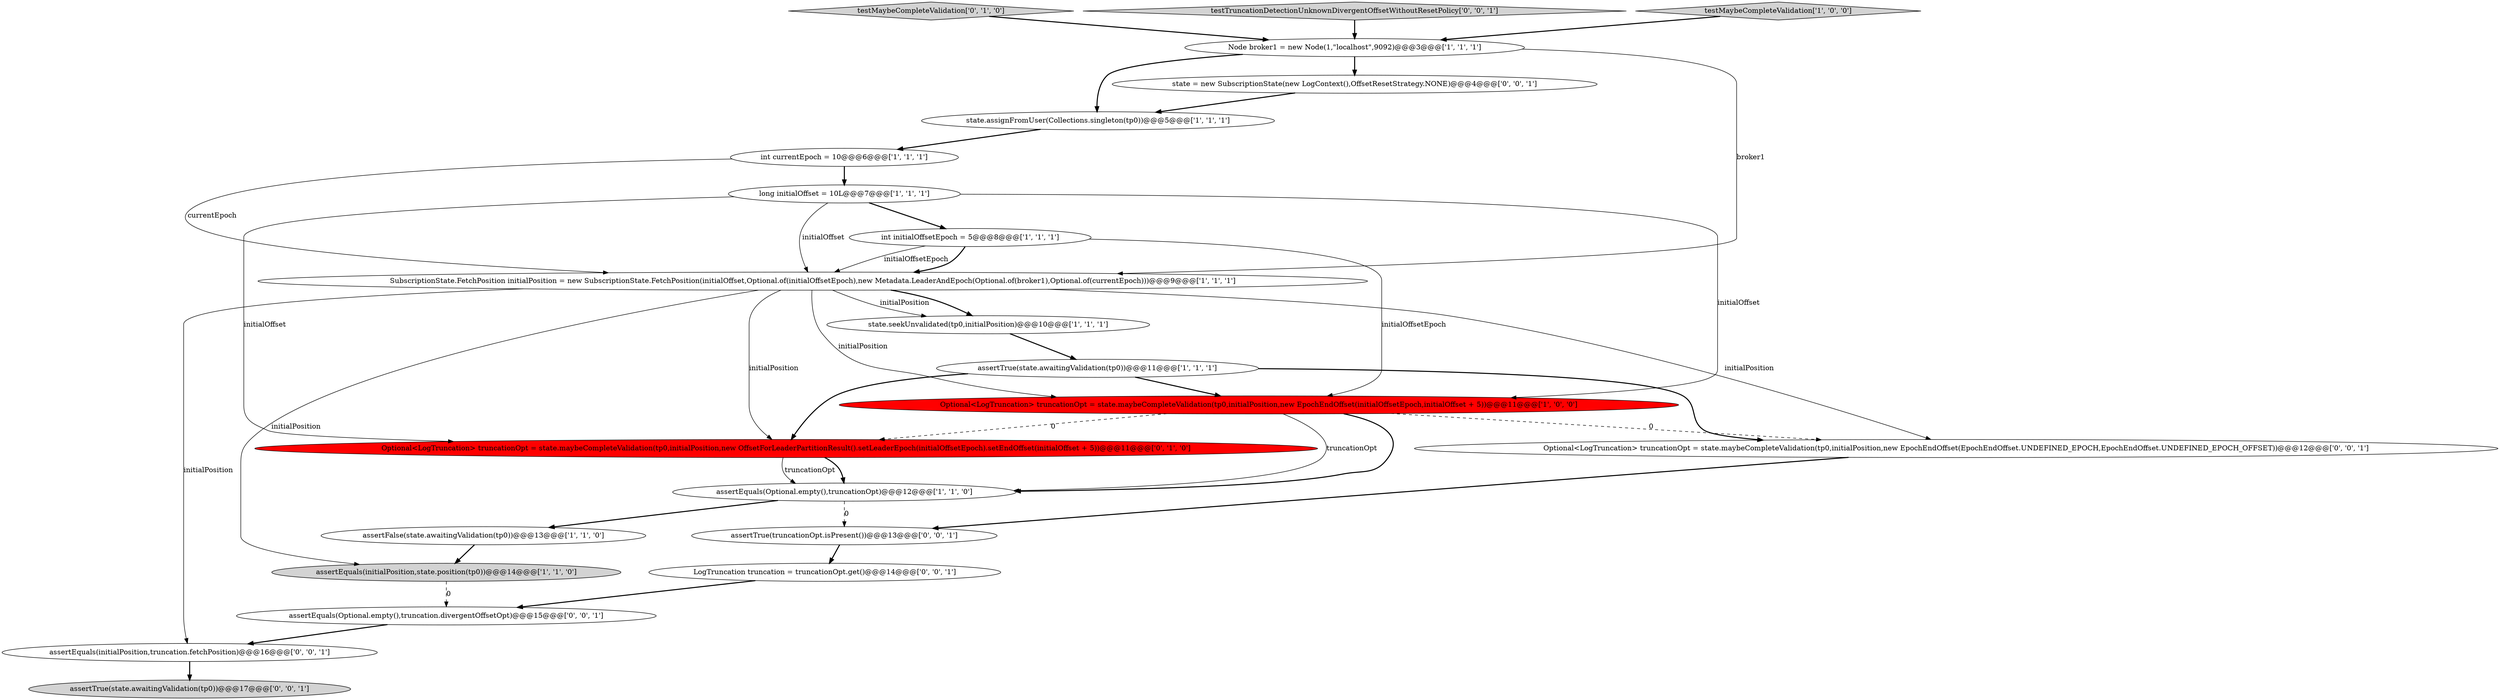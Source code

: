 digraph {
16 [style = filled, label = "LogTruncation truncation = truncationOpt.get()@@@14@@@['0', '0', '1']", fillcolor = white, shape = ellipse image = "AAA0AAABBB3BBB"];
3 [style = filled, label = "assertEquals(Optional.empty(),truncationOpt)@@@12@@@['1', '1', '0']", fillcolor = white, shape = ellipse image = "AAA0AAABBB1BBB"];
18 [style = filled, label = "state = new SubscriptionState(new LogContext(),OffsetResetStrategy.NONE)@@@4@@@['0', '0', '1']", fillcolor = white, shape = ellipse image = "AAA0AAABBB3BBB"];
5 [style = filled, label = "assertFalse(state.awaitingValidation(tp0))@@@13@@@['1', '1', '0']", fillcolor = white, shape = ellipse image = "AAA0AAABBB1BBB"];
7 [style = filled, label = "int currentEpoch = 10@@@6@@@['1', '1', '1']", fillcolor = white, shape = ellipse image = "AAA0AAABBB1BBB"];
0 [style = filled, label = "SubscriptionState.FetchPosition initialPosition = new SubscriptionState.FetchPosition(initialOffset,Optional.of(initialOffsetEpoch),new Metadata.LeaderAndEpoch(Optional.of(broker1),Optional.of(currentEpoch)))@@@9@@@['1', '1', '1']", fillcolor = white, shape = ellipse image = "AAA0AAABBB1BBB"];
13 [style = filled, label = "testMaybeCompleteValidation['0', '1', '0']", fillcolor = lightgray, shape = diamond image = "AAA0AAABBB2BBB"];
8 [style = filled, label = "assertTrue(state.awaitingValidation(tp0))@@@11@@@['1', '1', '1']", fillcolor = white, shape = ellipse image = "AAA0AAABBB1BBB"];
19 [style = filled, label = "assertEquals(Optional.empty(),truncation.divergentOffsetOpt)@@@15@@@['0', '0', '1']", fillcolor = white, shape = ellipse image = "AAA0AAABBB3BBB"];
20 [style = filled, label = "assertTrue(state.awaitingValidation(tp0))@@@17@@@['0', '0', '1']", fillcolor = lightgray, shape = ellipse image = "AAA0AAABBB3BBB"];
22 [style = filled, label = "testTruncationDetectionUnknownDivergentOffsetWithoutResetPolicy['0', '0', '1']", fillcolor = lightgray, shape = diamond image = "AAA0AAABBB3BBB"];
1 [style = filled, label = "Optional<LogTruncation> truncationOpt = state.maybeCompleteValidation(tp0,initialPosition,new EpochEndOffset(initialOffsetEpoch,initialOffset + 5))@@@11@@@['1', '0', '0']", fillcolor = red, shape = ellipse image = "AAA1AAABBB1BBB"];
9 [style = filled, label = "long initialOffset = 10L@@@7@@@['1', '1', '1']", fillcolor = white, shape = ellipse image = "AAA0AAABBB1BBB"];
15 [style = filled, label = "assertTrue(truncationOpt.isPresent())@@@13@@@['0', '0', '1']", fillcolor = white, shape = ellipse image = "AAA0AAABBB3BBB"];
2 [style = filled, label = "assertEquals(initialPosition,state.position(tp0))@@@14@@@['1', '1', '0']", fillcolor = lightgray, shape = ellipse image = "AAA0AAABBB1BBB"];
6 [style = filled, label = "state.assignFromUser(Collections.singleton(tp0))@@@5@@@['1', '1', '1']", fillcolor = white, shape = ellipse image = "AAA0AAABBB1BBB"];
4 [style = filled, label = "testMaybeCompleteValidation['1', '0', '0']", fillcolor = lightgray, shape = diamond image = "AAA0AAABBB1BBB"];
10 [style = filled, label = "state.seekUnvalidated(tp0,initialPosition)@@@10@@@['1', '1', '1']", fillcolor = white, shape = ellipse image = "AAA0AAABBB1BBB"];
11 [style = filled, label = "Node broker1 = new Node(1,\"localhost\",9092)@@@3@@@['1', '1', '1']", fillcolor = white, shape = ellipse image = "AAA0AAABBB1BBB"];
14 [style = filled, label = "Optional<LogTruncation> truncationOpt = state.maybeCompleteValidation(tp0,initialPosition,new OffsetForLeaderPartitionResult().setLeaderEpoch(initialOffsetEpoch).setEndOffset(initialOffset + 5))@@@11@@@['0', '1', '0']", fillcolor = red, shape = ellipse image = "AAA1AAABBB2BBB"];
17 [style = filled, label = "assertEquals(initialPosition,truncation.fetchPosition)@@@16@@@['0', '0', '1']", fillcolor = white, shape = ellipse image = "AAA0AAABBB3BBB"];
12 [style = filled, label = "int initialOffsetEpoch = 5@@@8@@@['1', '1', '1']", fillcolor = white, shape = ellipse image = "AAA0AAABBB1BBB"];
21 [style = filled, label = "Optional<LogTruncation> truncationOpt = state.maybeCompleteValidation(tp0,initialPosition,new EpochEndOffset(EpochEndOffset.UNDEFINED_EPOCH,EpochEndOffset.UNDEFINED_EPOCH_OFFSET))@@@12@@@['0', '0', '1']", fillcolor = white, shape = ellipse image = "AAA0AAABBB3BBB"];
14->3 [style = bold, label=""];
0->14 [style = solid, label="initialPosition"];
0->1 [style = solid, label="initialPosition"];
2->19 [style = dashed, label="0"];
0->17 [style = solid, label="initialPosition"];
1->14 [style = dashed, label="0"];
21->15 [style = bold, label=""];
11->6 [style = bold, label=""];
1->3 [style = bold, label=""];
9->1 [style = solid, label="initialOffset"];
8->14 [style = bold, label=""];
0->2 [style = solid, label="initialPosition"];
12->1 [style = solid, label="initialOffsetEpoch"];
1->21 [style = dashed, label="0"];
19->17 [style = bold, label=""];
16->19 [style = bold, label=""];
15->16 [style = bold, label=""];
12->0 [style = solid, label="initialOffsetEpoch"];
12->0 [style = bold, label=""];
13->11 [style = bold, label=""];
11->18 [style = bold, label=""];
7->9 [style = bold, label=""];
8->1 [style = bold, label=""];
5->2 [style = bold, label=""];
0->10 [style = bold, label=""];
3->5 [style = bold, label=""];
1->3 [style = solid, label="truncationOpt"];
14->3 [style = solid, label="truncationOpt"];
0->21 [style = solid, label="initialPosition"];
10->8 [style = bold, label=""];
11->0 [style = solid, label="broker1"];
18->6 [style = bold, label=""];
8->21 [style = bold, label=""];
3->15 [style = dashed, label="0"];
9->14 [style = solid, label="initialOffset"];
0->10 [style = solid, label="initialPosition"];
9->12 [style = bold, label=""];
9->0 [style = solid, label="initialOffset"];
7->0 [style = solid, label="currentEpoch"];
6->7 [style = bold, label=""];
4->11 [style = bold, label=""];
22->11 [style = bold, label=""];
17->20 [style = bold, label=""];
}
